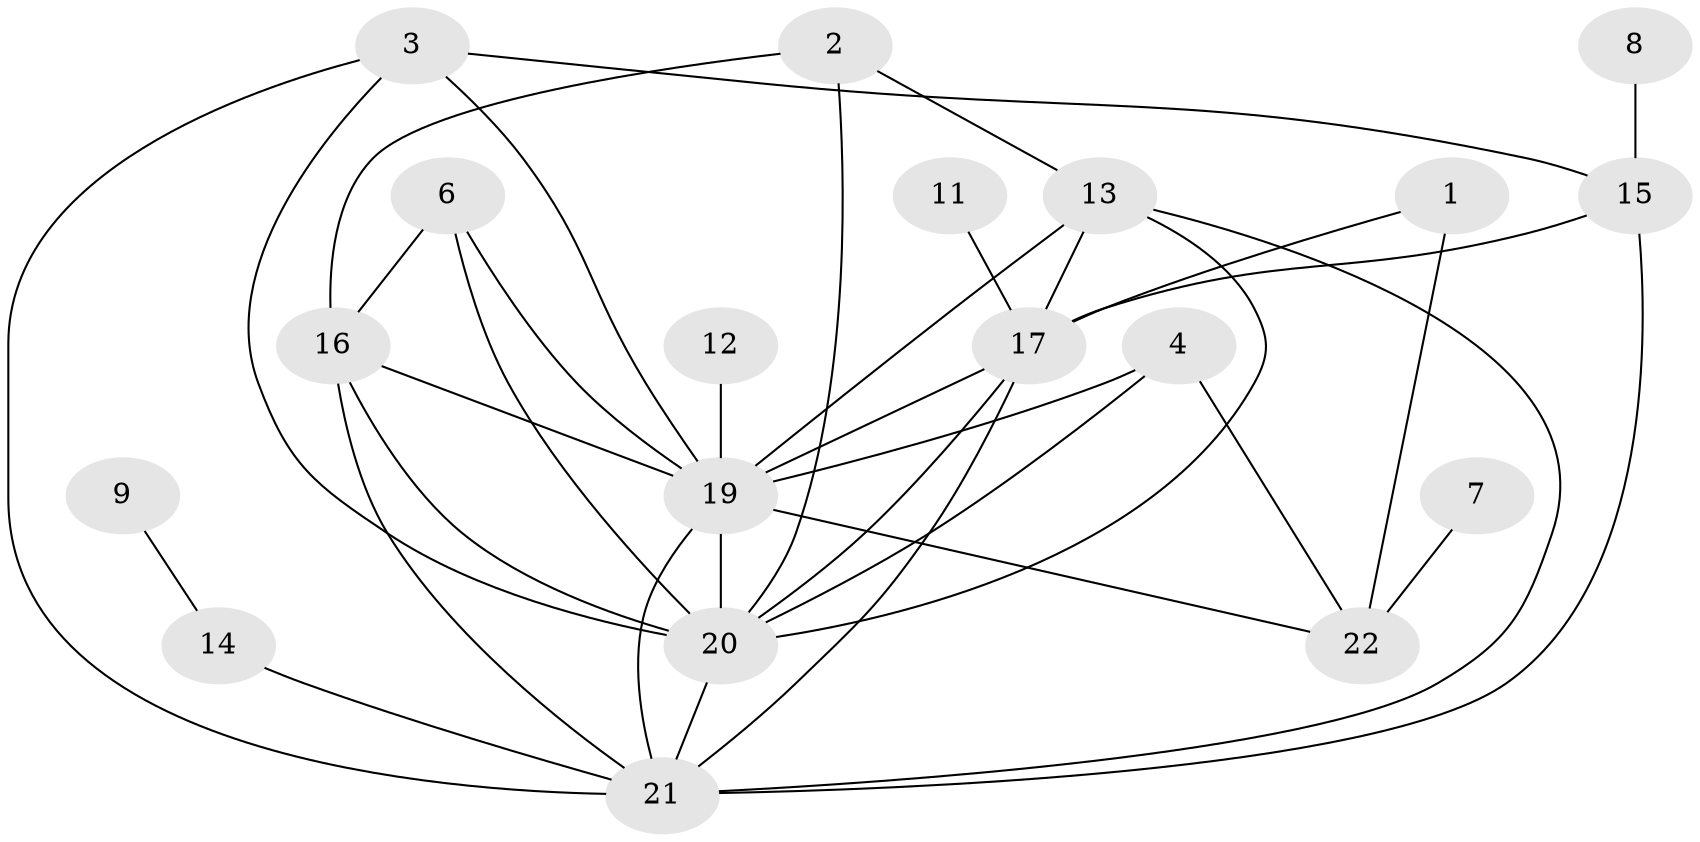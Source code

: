 // original degree distribution, {4: 0.18309859154929578, 1: 0.22535211267605634, 2: 0.15492957746478872, 5: 0.09859154929577464, 3: 0.2535211267605634, 7: 0.014084507042253521, 6: 0.028169014084507043, 0: 0.04225352112676056}
// Generated by graph-tools (version 1.1) at 2025/35/03/04/25 23:35:49]
// undirected, 19 vertices, 37 edges
graph export_dot {
  node [color=gray90,style=filled];
  1;
  2;
  3;
  4;
  6;
  7;
  8;
  9;
  11;
  12;
  13;
  14;
  15;
  16;
  17;
  19;
  20;
  21;
  22;
  1 -- 17 [weight=1.0];
  1 -- 22 [weight=2.0];
  2 -- 13 [weight=1.0];
  2 -- 16 [weight=1.0];
  2 -- 20 [weight=1.0];
  3 -- 15 [weight=1.0];
  3 -- 19 [weight=1.0];
  3 -- 20 [weight=1.0];
  3 -- 21 [weight=1.0];
  4 -- 19 [weight=1.0];
  4 -- 20 [weight=1.0];
  4 -- 22 [weight=1.0];
  6 -- 16 [weight=1.0];
  6 -- 19 [weight=1.0];
  6 -- 20 [weight=1.0];
  7 -- 22 [weight=1.0];
  8 -- 15 [weight=1.0];
  9 -- 14 [weight=1.0];
  11 -- 17 [weight=1.0];
  12 -- 19 [weight=1.0];
  13 -- 17 [weight=1.0];
  13 -- 19 [weight=3.0];
  13 -- 20 [weight=1.0];
  13 -- 21 [weight=1.0];
  14 -- 21 [weight=3.0];
  15 -- 17 [weight=1.0];
  15 -- 21 [weight=2.0];
  16 -- 19 [weight=1.0];
  16 -- 20 [weight=1.0];
  16 -- 21 [weight=1.0];
  17 -- 19 [weight=3.0];
  17 -- 20 [weight=1.0];
  17 -- 21 [weight=1.0];
  19 -- 20 [weight=2.0];
  19 -- 21 [weight=1.0];
  19 -- 22 [weight=1.0];
  20 -- 21 [weight=2.0];
}
